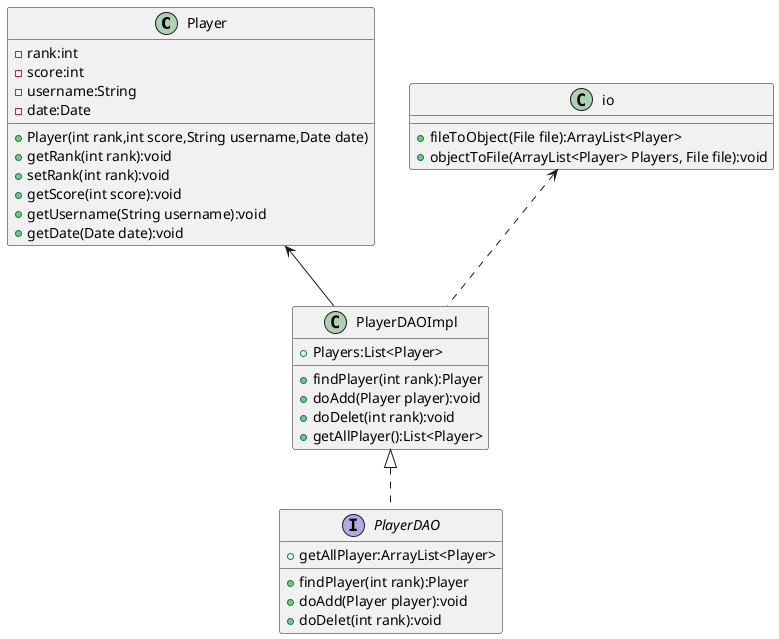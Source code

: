 @startuml
class Player{
    - rank:int
    - score:int
    - username:String
    - date:Date

    + Player(int rank,int score,String username,Date date)
    + getRank(int rank):void
    + setRank(int rank):void
    + getScore(int score):void
    + getUsername(String username):void
    + getDate(Date date):void
}
class io{
    + fileToObject(File file):ArrayList<Player>
    + objectToFile(ArrayList<Player> Players, File file):void
}

interface PlayerDAO{
    + findPlayer(int rank):Player
    + doAdd(Player player):void
    + doDelet(int rank):void
    + getAllPlayer:ArrayList<Player>
}
class PlayerDAOImpl{
    + Players:List<Player>
    + findPlayer(int rank):Player
    + doAdd(Player player):void
    + doDelet(int rank):void
    + getAllPlayer():List<Player>
}
io <.. PlayerDAOImpl
PlayerDAOImpl <|.. PlayerDAO
Player <-- PlayerDAOImpl
@enduml
